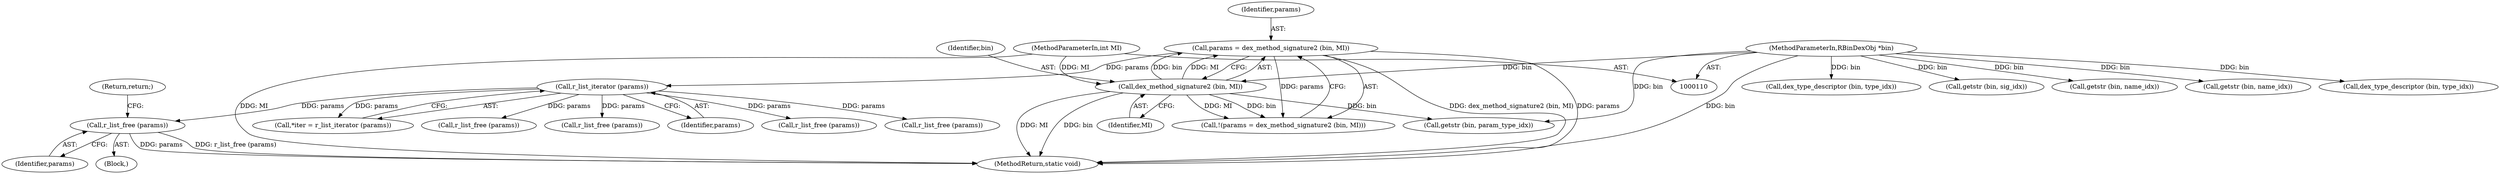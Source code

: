 digraph "0_radare2_ad55822430a03fe075221b543efb434567e9e431@API" {
"1000491" [label="(Call,r_list_free (params))"];
"1000297" [label="(Call,r_list_iterator (params))"];
"1000283" [label="(Call,params = dex_method_signature2 (bin, MI))"];
"1000285" [label="(Call,dex_method_signature2 (bin, MI))"];
"1000112" [label="(MethodParameterIn,RBinDexObj *bin)"];
"1000114" [label="(MethodParameterIn,int MI)"];
"1000493" [label="(Return,return;)"];
"1000283" [label="(Call,params = dex_method_signature2 (bin, MI))"];
"1000336" [label="(Call,getstr (bin, param_type_idx))"];
"1000488" [label="(Block,)"];
"1000114" [label="(MethodParameterIn,int MI)"];
"1000491" [label="(Call,r_list_free (params))"];
"1000575" [label="(Call,getstr (bin, name_idx))"];
"1000285" [label="(Call,dex_method_signature2 (bin, MI))"];
"1000584" [label="(Call,dex_type_descriptor (bin, type_idx))"];
"1000295" [label="(Call,*iter = r_list_iterator (params))"];
"1000492" [label="(Identifier,params)"];
"1000286" [label="(Identifier,bin)"];
"1000760" [label="(Call,dex_type_descriptor (bin, type_idx))"];
"1001183" [label="(Call,r_list_free (params))"];
"1000776" [label="(Call,getstr (bin, sig_idx))"];
"1000112" [label="(MethodParameterIn,RBinDexObj *bin)"];
"1000284" [label="(Identifier,params)"];
"1000667" [label="(Call,r_list_free (params))"];
"1000282" [label="(Call,!(params = dex_method_signature2 (bin, MI)))"];
"1000298" [label="(Identifier,params)"];
"1001045" [label="(Call,r_list_free (params))"];
"1000297" [label="(Call,r_list_iterator (params))"];
"1000287" [label="(Identifier,MI)"];
"1001185" [label="(MethodReturn,static void)"];
"1000317" [label="(Call,r_list_free (params))"];
"1000751" [label="(Call,getstr (bin, name_idx))"];
"1000491" -> "1000488"  [label="AST: "];
"1000491" -> "1000492"  [label="CFG: "];
"1000492" -> "1000491"  [label="AST: "];
"1000493" -> "1000491"  [label="CFG: "];
"1000491" -> "1001185"  [label="DDG: r_list_free (params)"];
"1000491" -> "1001185"  [label="DDG: params"];
"1000297" -> "1000491"  [label="DDG: params"];
"1000297" -> "1000295"  [label="AST: "];
"1000297" -> "1000298"  [label="CFG: "];
"1000298" -> "1000297"  [label="AST: "];
"1000295" -> "1000297"  [label="CFG: "];
"1000297" -> "1000295"  [label="DDG: params"];
"1000283" -> "1000297"  [label="DDG: params"];
"1000297" -> "1000317"  [label="DDG: params"];
"1000297" -> "1000667"  [label="DDG: params"];
"1000297" -> "1001045"  [label="DDG: params"];
"1000297" -> "1001183"  [label="DDG: params"];
"1000283" -> "1000282"  [label="AST: "];
"1000283" -> "1000285"  [label="CFG: "];
"1000284" -> "1000283"  [label="AST: "];
"1000285" -> "1000283"  [label="AST: "];
"1000282" -> "1000283"  [label="CFG: "];
"1000283" -> "1001185"  [label="DDG: dex_method_signature2 (bin, MI)"];
"1000283" -> "1001185"  [label="DDG: params"];
"1000283" -> "1000282"  [label="DDG: params"];
"1000285" -> "1000283"  [label="DDG: bin"];
"1000285" -> "1000283"  [label="DDG: MI"];
"1000285" -> "1000287"  [label="CFG: "];
"1000286" -> "1000285"  [label="AST: "];
"1000287" -> "1000285"  [label="AST: "];
"1000285" -> "1001185"  [label="DDG: bin"];
"1000285" -> "1001185"  [label="DDG: MI"];
"1000285" -> "1000282"  [label="DDG: bin"];
"1000285" -> "1000282"  [label="DDG: MI"];
"1000112" -> "1000285"  [label="DDG: bin"];
"1000114" -> "1000285"  [label="DDG: MI"];
"1000285" -> "1000336"  [label="DDG: bin"];
"1000112" -> "1000110"  [label="AST: "];
"1000112" -> "1001185"  [label="DDG: bin"];
"1000112" -> "1000336"  [label="DDG: bin"];
"1000112" -> "1000575"  [label="DDG: bin"];
"1000112" -> "1000584"  [label="DDG: bin"];
"1000112" -> "1000751"  [label="DDG: bin"];
"1000112" -> "1000760"  [label="DDG: bin"];
"1000112" -> "1000776"  [label="DDG: bin"];
"1000114" -> "1000110"  [label="AST: "];
"1000114" -> "1001185"  [label="DDG: MI"];
}
